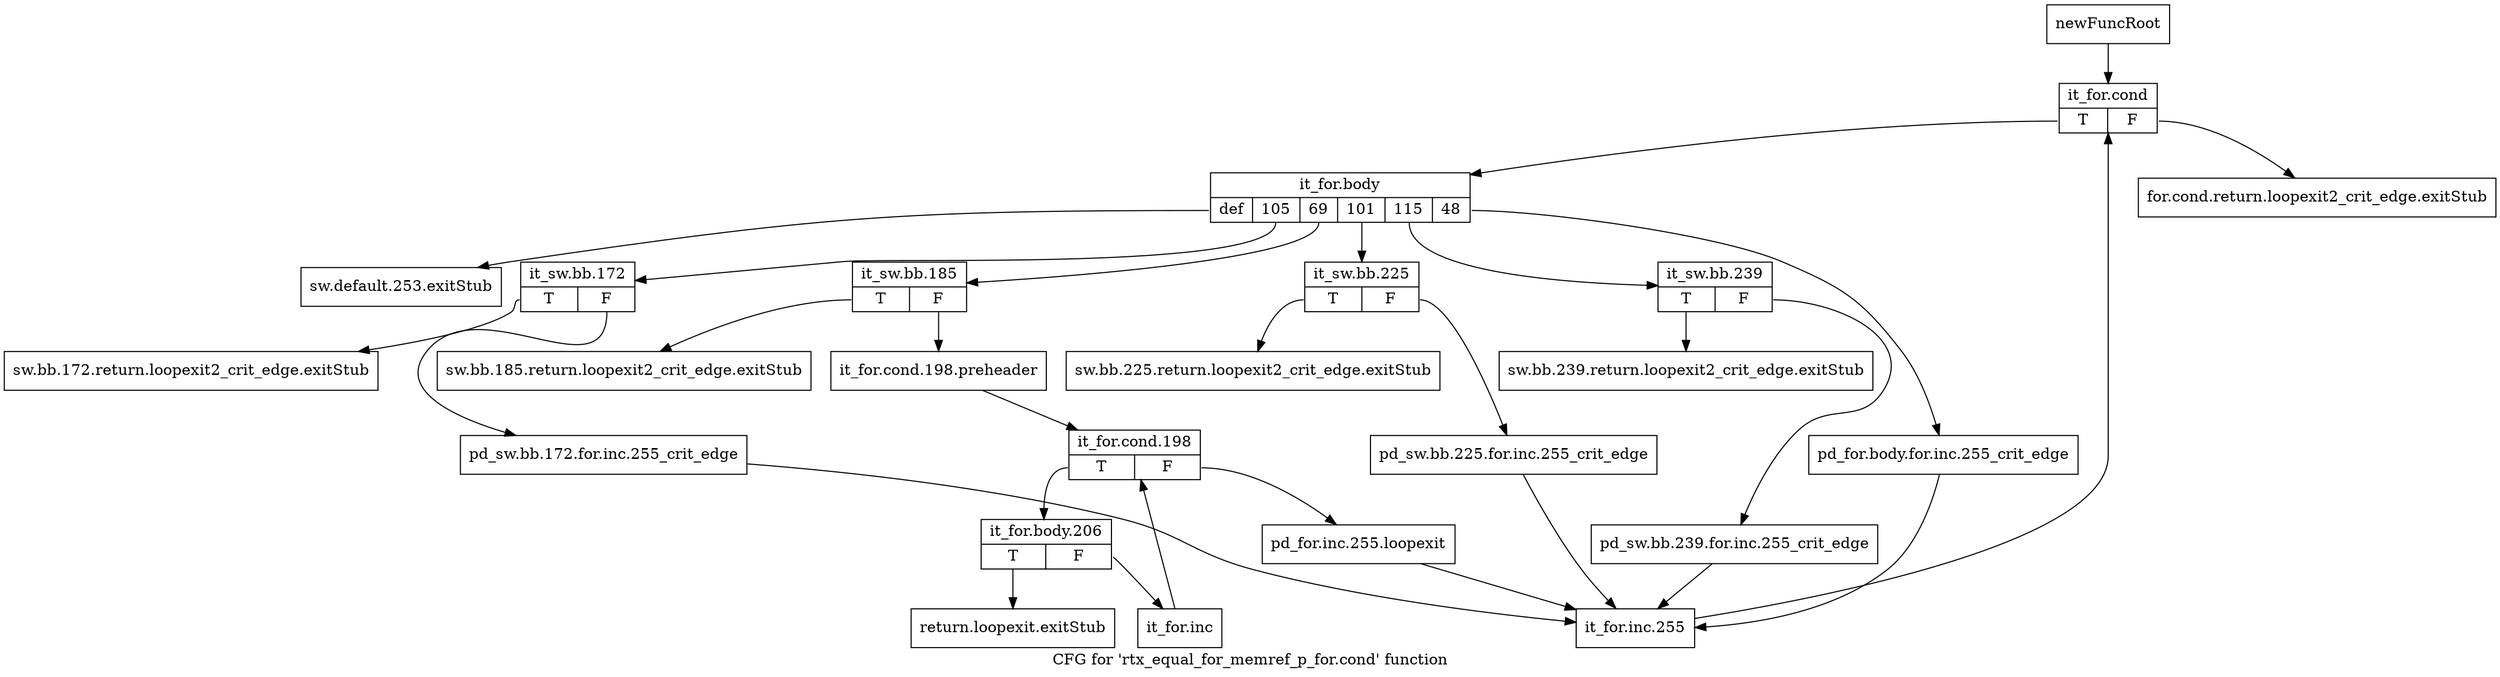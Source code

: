 digraph "CFG for 'rtx_equal_for_memref_p_for.cond' function" {
	label="CFG for 'rtx_equal_for_memref_p_for.cond' function";

	Node0x799d7d0 [shape=record,label="{newFuncRoot}"];
	Node0x799d7d0 -> Node0x799da50;
	Node0x799d820 [shape=record,label="{for.cond.return.loopexit2_crit_edge.exitStub}"];
	Node0x799d870 [shape=record,label="{sw.default.253.exitStub}"];
	Node0x799d8c0 [shape=record,label="{sw.bb.239.return.loopexit2_crit_edge.exitStub}"];
	Node0x799d910 [shape=record,label="{sw.bb.225.return.loopexit2_crit_edge.exitStub}"];
	Node0x799d960 [shape=record,label="{sw.bb.185.return.loopexit2_crit_edge.exitStub}"];
	Node0x799d9b0 [shape=record,label="{return.loopexit.exitStub}"];
	Node0x799da00 [shape=record,label="{sw.bb.172.return.loopexit2_crit_edge.exitStub}"];
	Node0x799da50 [shape=record,label="{it_for.cond|{<s0>T|<s1>F}}"];
	Node0x799da50:s0 -> Node0x799daa0;
	Node0x799da50:s1 -> Node0x799d820;
	Node0x799daa0 [shape=record,label="{it_for.body|{<s0>def|<s1>105|<s2>69|<s3>101|<s4>115|<s5>48}}"];
	Node0x799daa0:s0 -> Node0x799d870;
	Node0x799daa0:s1 -> Node0x799de60;
	Node0x799daa0:s2 -> Node0x799dc80;
	Node0x799daa0:s3 -> Node0x799dbe0;
	Node0x799daa0:s4 -> Node0x799db40;
	Node0x799daa0:s5 -> Node0x799daf0;
	Node0x799daf0 [shape=record,label="{pd_for.body.for.inc.255_crit_edge}"];
	Node0x799daf0 -> Node0x799df00;
	Node0x799db40 [shape=record,label="{it_sw.bb.239|{<s0>T|<s1>F}}"];
	Node0x799db40:s0 -> Node0x799d8c0;
	Node0x799db40:s1 -> Node0x799db90;
	Node0x799db90 [shape=record,label="{pd_sw.bb.239.for.inc.255_crit_edge}"];
	Node0x799db90 -> Node0x799df00;
	Node0x799dbe0 [shape=record,label="{it_sw.bb.225|{<s0>T|<s1>F}}"];
	Node0x799dbe0:s0 -> Node0x799d910;
	Node0x799dbe0:s1 -> Node0x799dc30;
	Node0x799dc30 [shape=record,label="{pd_sw.bb.225.for.inc.255_crit_edge}"];
	Node0x799dc30 -> Node0x799df00;
	Node0x799dc80 [shape=record,label="{it_sw.bb.185|{<s0>T|<s1>F}}"];
	Node0x799dc80:s0 -> Node0x799d960;
	Node0x799dc80:s1 -> Node0x799dcd0;
	Node0x799dcd0 [shape=record,label="{it_for.cond.198.preheader}"];
	Node0x799dcd0 -> Node0x799dd20;
	Node0x799dd20 [shape=record,label="{it_for.cond.198|{<s0>T|<s1>F}}"];
	Node0x799dd20:s0 -> Node0x799ddc0;
	Node0x799dd20:s1 -> Node0x799dd70;
	Node0x799dd70 [shape=record,label="{pd_for.inc.255.loopexit}"];
	Node0x799dd70 -> Node0x799df00;
	Node0x799ddc0 [shape=record,label="{it_for.body.206|{<s0>T|<s1>F}}"];
	Node0x799ddc0:s0 -> Node0x799d9b0;
	Node0x799ddc0:s1 -> Node0x799de10;
	Node0x799de10 [shape=record,label="{it_for.inc}"];
	Node0x799de10 -> Node0x799dd20;
	Node0x799de60 [shape=record,label="{it_sw.bb.172|{<s0>T|<s1>F}}"];
	Node0x799de60:s0 -> Node0x799da00;
	Node0x799de60:s1 -> Node0x799deb0;
	Node0x799deb0 [shape=record,label="{pd_sw.bb.172.for.inc.255_crit_edge}"];
	Node0x799deb0 -> Node0x799df00;
	Node0x799df00 [shape=record,label="{it_for.inc.255}"];
	Node0x799df00 -> Node0x799da50;
}
